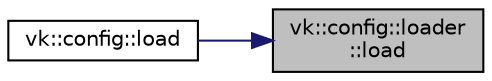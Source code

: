 digraph "vk::config::loader::load"
{
 // LATEX_PDF_SIZE
  edge [fontname="Helvetica",fontsize="10",labelfontname="Helvetica",labelfontsize="10"];
  node [fontname="Helvetica",fontsize="10",shape=record];
  rankdir="RL";
  Node1 [label="vk::config::loader\l::load",height=0.2,width=0.4,color="black", fillcolor="grey75", style="filled", fontcolor="black",tooltip=" "];
  Node1 -> Node2 [dir="back",color="midnightblue",fontsize="10",style="solid",fontname="Helvetica"];
  Node2 [label="vk::config::load",height=0.2,width=0.4,color="black", fillcolor="white", style="filled",URL="$namespacevk_1_1config.html#a9e8d354fe7908d2826e2d9afb30e9624",tooltip=" "];
}
